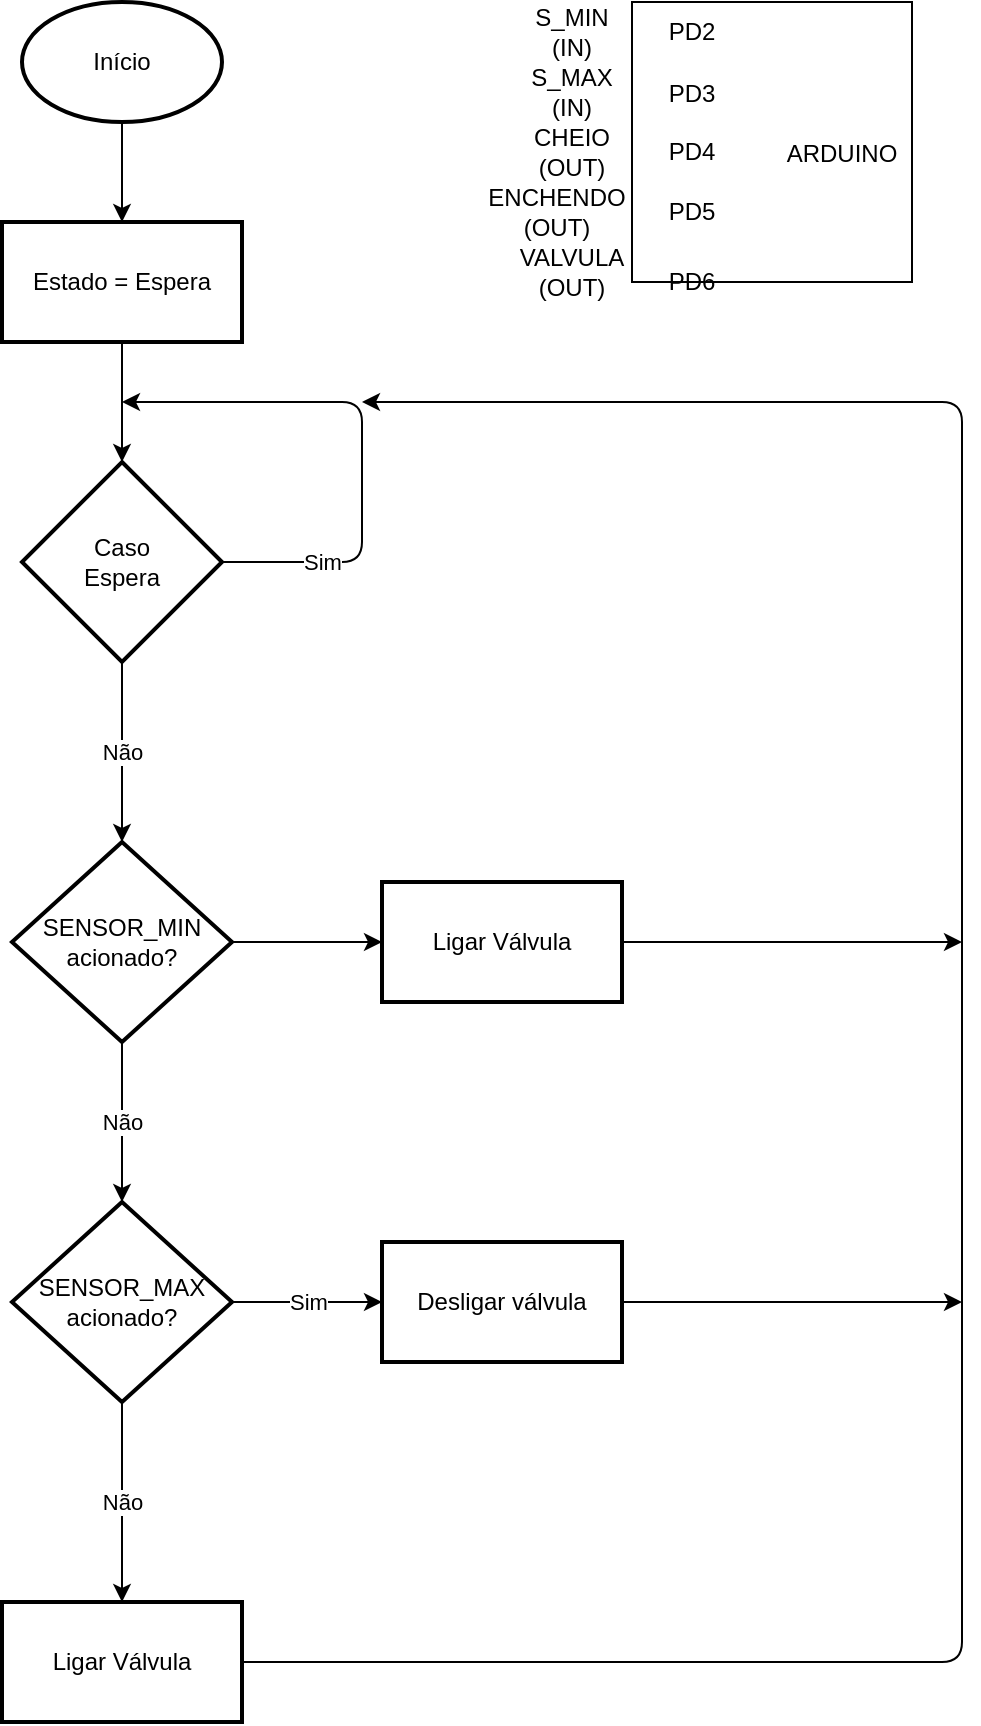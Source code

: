 <mxfile>
    <diagram id="NMGoGffsgF2BX5knhiSa" name="Página-1">
        <mxGraphModel dx="312" dy="235" grid="1" gridSize="10" guides="1" tooltips="1" connect="1" arrows="1" fold="1" page="1" pageScale="1" pageWidth="850" pageHeight="1100" math="0" shadow="0">
            <root>
                <mxCell id="0"/>
                <mxCell id="1" parent="0"/>
                <mxCell id="5" style="edgeStyle=none;html=1;" edge="1" parent="1" source="2" target="3">
                    <mxGeometry relative="1" as="geometry"/>
                </mxCell>
                <mxCell id="2" value="Início" style="strokeWidth=2;html=1;shape=mxgraph.flowchart.start_1;whiteSpace=wrap;" vertex="1" parent="1">
                    <mxGeometry x="80" y="40" width="100" height="60" as="geometry"/>
                </mxCell>
                <mxCell id="6" style="edgeStyle=none;html=1;" edge="1" parent="1" source="3" target="4">
                    <mxGeometry relative="1" as="geometry"/>
                </mxCell>
                <mxCell id="3" value="Estado = Espera" style="whiteSpace=wrap;html=1;strokeWidth=2;" vertex="1" parent="1">
                    <mxGeometry x="70" y="150" width="120" height="60" as="geometry"/>
                </mxCell>
                <mxCell id="8" value="Não" style="edgeStyle=none;html=1;" edge="1" parent="1" source="4" target="7">
                    <mxGeometry relative="1" as="geometry"/>
                </mxCell>
                <mxCell id="9" value="Sim" style="edgeStyle=none;html=1;" edge="1" parent="1" source="4">
                    <mxGeometry x="-0.63" relative="1" as="geometry">
                        <mxPoint x="130" y="240" as="targetPoint"/>
                        <Array as="points">
                            <mxPoint x="250" y="320"/>
                            <mxPoint x="250" y="240"/>
                        </Array>
                        <mxPoint as="offset"/>
                    </mxGeometry>
                </mxCell>
                <mxCell id="4" value="Caso&lt;br&gt;Espera" style="strokeWidth=2;html=1;shape=mxgraph.flowchart.decision;whiteSpace=wrap;" vertex="1" parent="1">
                    <mxGeometry x="80" y="270" width="100" height="100" as="geometry"/>
                </mxCell>
                <mxCell id="11" value="Não" style="edgeStyle=none;html=1;" edge="1" parent="1" source="7" target="10">
                    <mxGeometry relative="1" as="geometry"/>
                </mxCell>
                <mxCell id="19" value="" style="edgeStyle=none;html=1;" edge="1" parent="1" source="7" target="18">
                    <mxGeometry relative="1" as="geometry"/>
                </mxCell>
                <mxCell id="7" value="SENSOR_MIN&lt;br&gt;acionado?" style="rhombus;whiteSpace=wrap;html=1;strokeWidth=2;" vertex="1" parent="1">
                    <mxGeometry x="75" y="460" width="110" height="100" as="geometry"/>
                </mxCell>
                <mxCell id="13" value="Sim" style="edgeStyle=none;html=1;" edge="1" parent="1" source="10" target="12">
                    <mxGeometry relative="1" as="geometry"/>
                </mxCell>
                <mxCell id="17" value="Não" style="edgeStyle=none;html=1;" edge="1" parent="1" source="10" target="16">
                    <mxGeometry relative="1" as="geometry"/>
                </mxCell>
                <mxCell id="10" value="SENSOR_MAX&lt;br&gt;acionado?" style="rhombus;whiteSpace=wrap;html=1;strokeWidth=2;" vertex="1" parent="1">
                    <mxGeometry x="75" y="640" width="110" height="100" as="geometry"/>
                </mxCell>
                <mxCell id="21" style="edgeStyle=none;html=1;" edge="1" parent="1" source="12">
                    <mxGeometry relative="1" as="geometry">
                        <mxPoint x="550.0" y="690" as="targetPoint"/>
                    </mxGeometry>
                </mxCell>
                <mxCell id="12" value="Desligar válvula" style="whiteSpace=wrap;html=1;strokeWidth=2;" vertex="1" parent="1">
                    <mxGeometry x="260" y="660" width="120" height="60" as="geometry"/>
                </mxCell>
                <mxCell id="20" style="edgeStyle=none;html=1;" edge="1" parent="1" source="16">
                    <mxGeometry relative="1" as="geometry">
                        <mxPoint x="250" y="240" as="targetPoint"/>
                        <Array as="points">
                            <mxPoint x="550" y="870"/>
                            <mxPoint x="550" y="240"/>
                        </Array>
                    </mxGeometry>
                </mxCell>
                <mxCell id="16" value="Ligar Válvula" style="whiteSpace=wrap;html=1;strokeWidth=2;" vertex="1" parent="1">
                    <mxGeometry x="70" y="840" width="120" height="60" as="geometry"/>
                </mxCell>
                <mxCell id="22" style="edgeStyle=none;html=1;" edge="1" parent="1" source="18">
                    <mxGeometry relative="1" as="geometry">
                        <mxPoint x="550.0" y="510" as="targetPoint"/>
                    </mxGeometry>
                </mxCell>
                <mxCell id="18" value="Ligar Válvula" style="whiteSpace=wrap;html=1;strokeWidth=2;" vertex="1" parent="1">
                    <mxGeometry x="260" y="480" width="120" height="60" as="geometry"/>
                </mxCell>
                <mxCell id="23" value="" style="whiteSpace=wrap;html=1;aspect=fixed;" vertex="1" parent="1">
                    <mxGeometry x="385" y="40" width="140" height="140" as="geometry"/>
                </mxCell>
                <mxCell id="24" value="S_MAX (IN)" style="text;html=1;strokeColor=none;fillColor=none;align=center;verticalAlign=middle;whiteSpace=wrap;rounded=0;" vertex="1" parent="1">
                    <mxGeometry x="325" y="70" width="60" height="30" as="geometry"/>
                </mxCell>
                <mxCell id="26" value="S_MIN (IN)" style="text;html=1;strokeColor=none;fillColor=none;align=center;verticalAlign=middle;whiteSpace=wrap;rounded=0;" vertex="1" parent="1">
                    <mxGeometry x="325" y="40" width="60" height="30" as="geometry"/>
                </mxCell>
                <mxCell id="27" value="CHEIO (OUT)" style="text;html=1;strokeColor=none;fillColor=none;align=center;verticalAlign=middle;whiteSpace=wrap;rounded=0;" vertex="1" parent="1">
                    <mxGeometry x="325" y="100" width="60" height="30" as="geometry"/>
                </mxCell>
                <mxCell id="28" value="ENCHENDO (OUT)" style="text;html=1;strokeColor=none;fillColor=none;align=center;verticalAlign=middle;whiteSpace=wrap;rounded=0;" vertex="1" parent="1">
                    <mxGeometry x="310" y="130" width="75" height="30" as="geometry"/>
                </mxCell>
                <mxCell id="29" value="VALVULA (OUT)" style="text;html=1;strokeColor=none;fillColor=none;align=center;verticalAlign=middle;whiteSpace=wrap;rounded=0;" vertex="1" parent="1">
                    <mxGeometry x="325" y="160" width="60" height="30" as="geometry"/>
                </mxCell>
                <mxCell id="30" value="PD2" style="text;html=1;strokeColor=none;fillColor=none;align=center;verticalAlign=middle;whiteSpace=wrap;rounded=0;" vertex="1" parent="1">
                    <mxGeometry x="385" y="40" width="60" height="30" as="geometry"/>
                </mxCell>
                <mxCell id="31" value="PD4" style="text;html=1;strokeColor=none;fillColor=none;align=center;verticalAlign=middle;whiteSpace=wrap;rounded=0;" vertex="1" parent="1">
                    <mxGeometry x="385" y="100" width="60" height="30" as="geometry"/>
                </mxCell>
                <mxCell id="32" value="PD5" style="text;html=1;strokeColor=none;fillColor=none;align=center;verticalAlign=middle;whiteSpace=wrap;rounded=0;" vertex="1" parent="1">
                    <mxGeometry x="385" y="130" width="60" height="30" as="geometry"/>
                </mxCell>
                <mxCell id="33" value="PD6" style="text;html=1;strokeColor=none;fillColor=none;align=center;verticalAlign=middle;whiteSpace=wrap;rounded=0;" vertex="1" parent="1">
                    <mxGeometry x="385" y="165" width="60" height="30" as="geometry"/>
                </mxCell>
                <mxCell id="34" value="PD3" style="text;html=1;strokeColor=none;fillColor=none;align=center;verticalAlign=middle;whiteSpace=wrap;rounded=0;" vertex="1" parent="1">
                    <mxGeometry x="385" y="71" width="60" height="30" as="geometry"/>
                </mxCell>
                <mxCell id="35" value="ARDUINO" style="text;html=1;strokeColor=none;fillColor=none;align=center;verticalAlign=middle;whiteSpace=wrap;rounded=0;" vertex="1" parent="1">
                    <mxGeometry x="460" y="101" width="60" height="30" as="geometry"/>
                </mxCell>
            </root>
        </mxGraphModel>
    </diagram>
</mxfile>